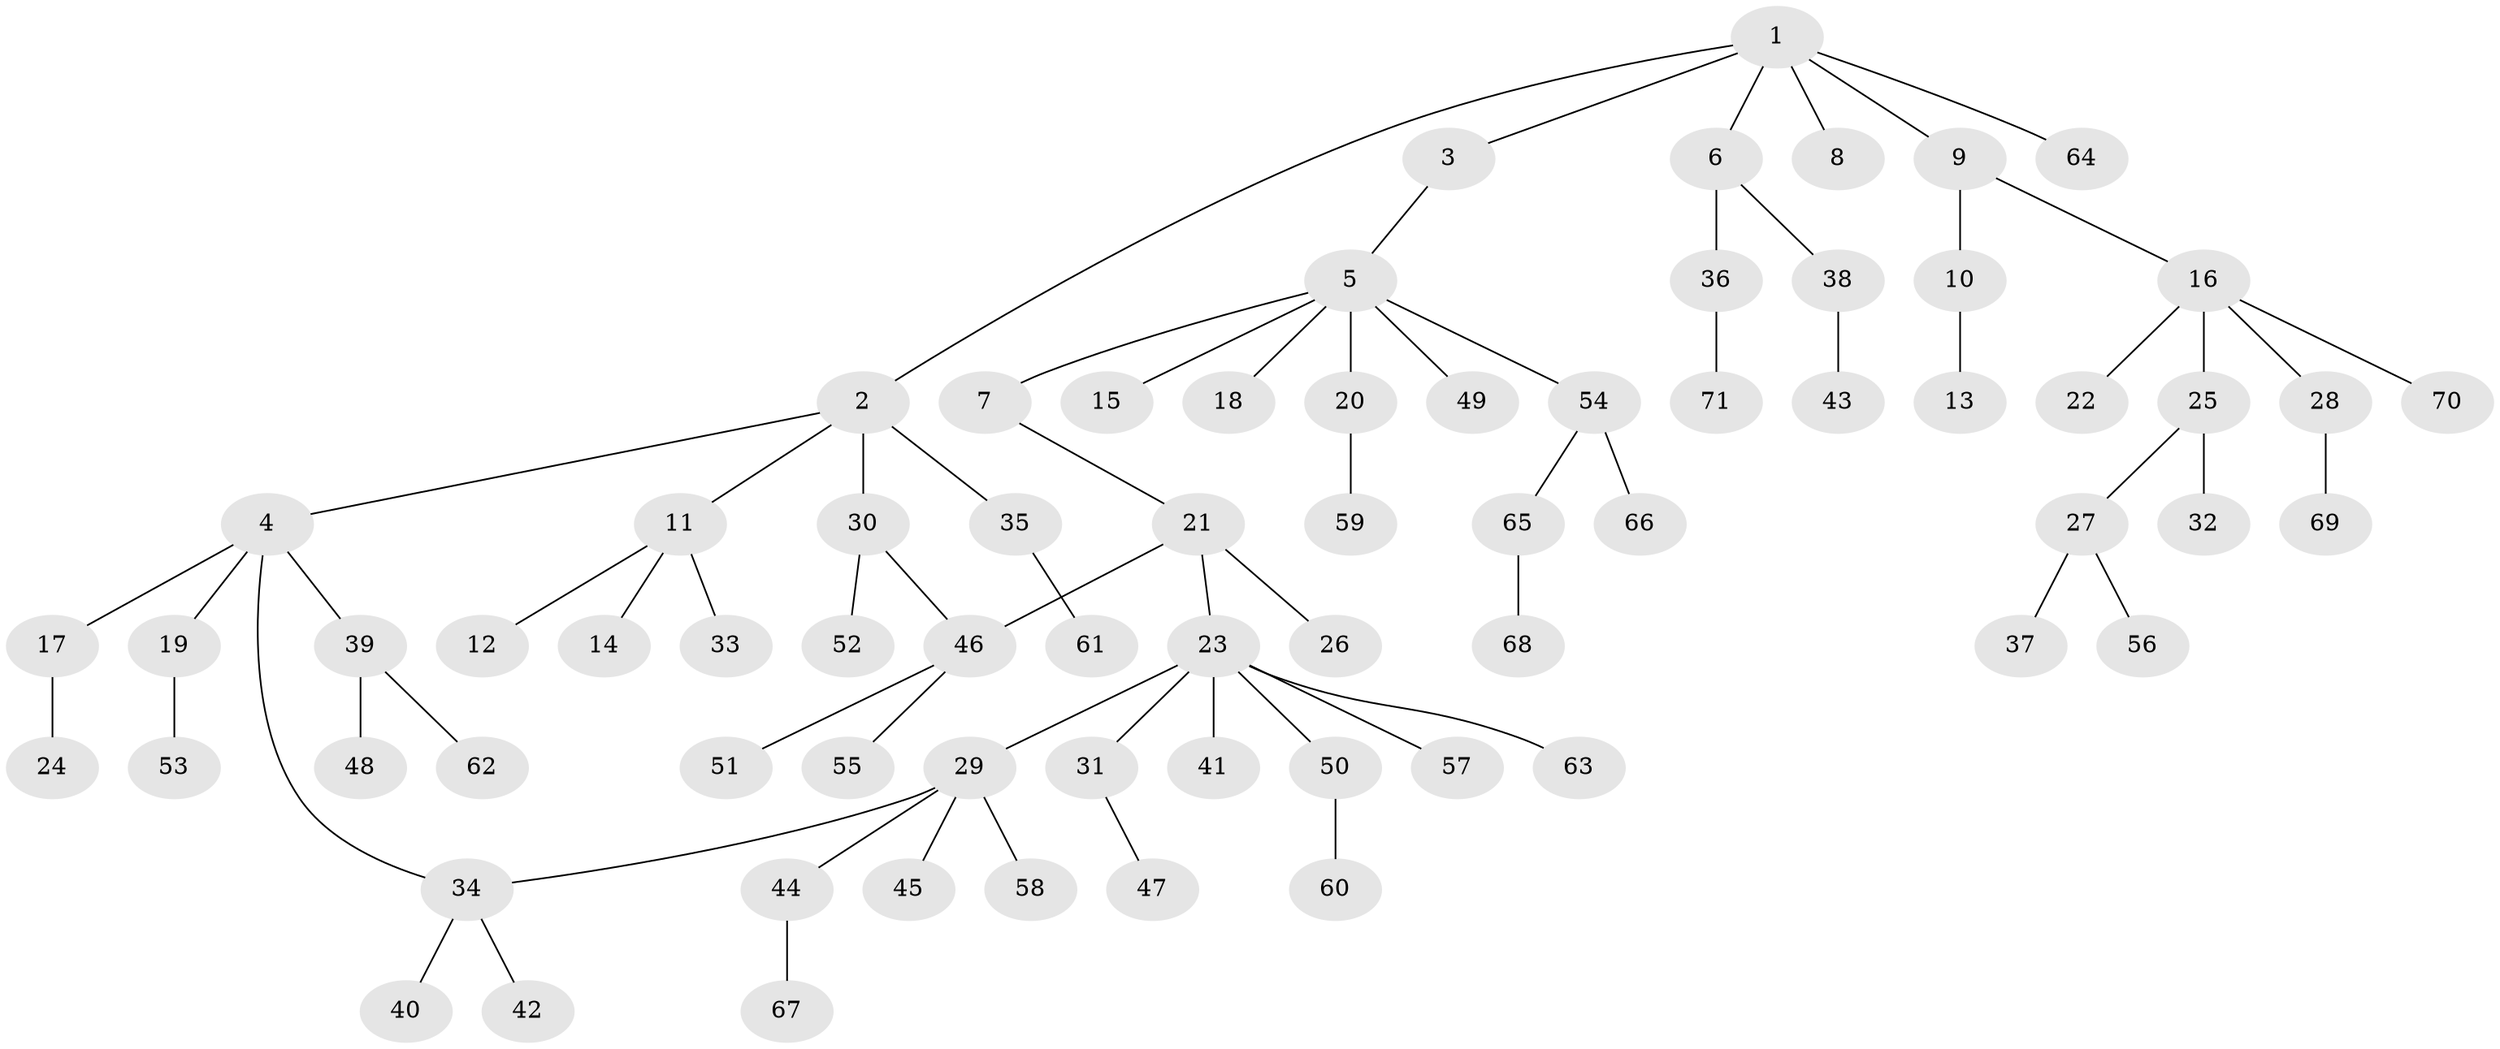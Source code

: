 // Generated by graph-tools (version 1.1) at 2025/01/03/09/25 03:01:00]
// undirected, 71 vertices, 72 edges
graph export_dot {
graph [start="1"]
  node [color=gray90,style=filled];
  1;
  2;
  3;
  4;
  5;
  6;
  7;
  8;
  9;
  10;
  11;
  12;
  13;
  14;
  15;
  16;
  17;
  18;
  19;
  20;
  21;
  22;
  23;
  24;
  25;
  26;
  27;
  28;
  29;
  30;
  31;
  32;
  33;
  34;
  35;
  36;
  37;
  38;
  39;
  40;
  41;
  42;
  43;
  44;
  45;
  46;
  47;
  48;
  49;
  50;
  51;
  52;
  53;
  54;
  55;
  56;
  57;
  58;
  59;
  60;
  61;
  62;
  63;
  64;
  65;
  66;
  67;
  68;
  69;
  70;
  71;
  1 -- 2;
  1 -- 3;
  1 -- 6;
  1 -- 8;
  1 -- 9;
  1 -- 64;
  2 -- 4;
  2 -- 11;
  2 -- 30;
  2 -- 35;
  3 -- 5;
  4 -- 17;
  4 -- 19;
  4 -- 34;
  4 -- 39;
  5 -- 7;
  5 -- 15;
  5 -- 18;
  5 -- 20;
  5 -- 49;
  5 -- 54;
  6 -- 36;
  6 -- 38;
  7 -- 21;
  9 -- 10;
  9 -- 16;
  10 -- 13;
  11 -- 12;
  11 -- 14;
  11 -- 33;
  16 -- 22;
  16 -- 25;
  16 -- 28;
  16 -- 70;
  17 -- 24;
  19 -- 53;
  20 -- 59;
  21 -- 23;
  21 -- 26;
  21 -- 46;
  23 -- 29;
  23 -- 31;
  23 -- 41;
  23 -- 50;
  23 -- 57;
  23 -- 63;
  25 -- 27;
  25 -- 32;
  27 -- 37;
  27 -- 56;
  28 -- 69;
  29 -- 44;
  29 -- 45;
  29 -- 58;
  29 -- 34;
  30 -- 46;
  30 -- 52;
  31 -- 47;
  34 -- 40;
  34 -- 42;
  35 -- 61;
  36 -- 71;
  38 -- 43;
  39 -- 48;
  39 -- 62;
  44 -- 67;
  46 -- 51;
  46 -- 55;
  50 -- 60;
  54 -- 65;
  54 -- 66;
  65 -- 68;
}
